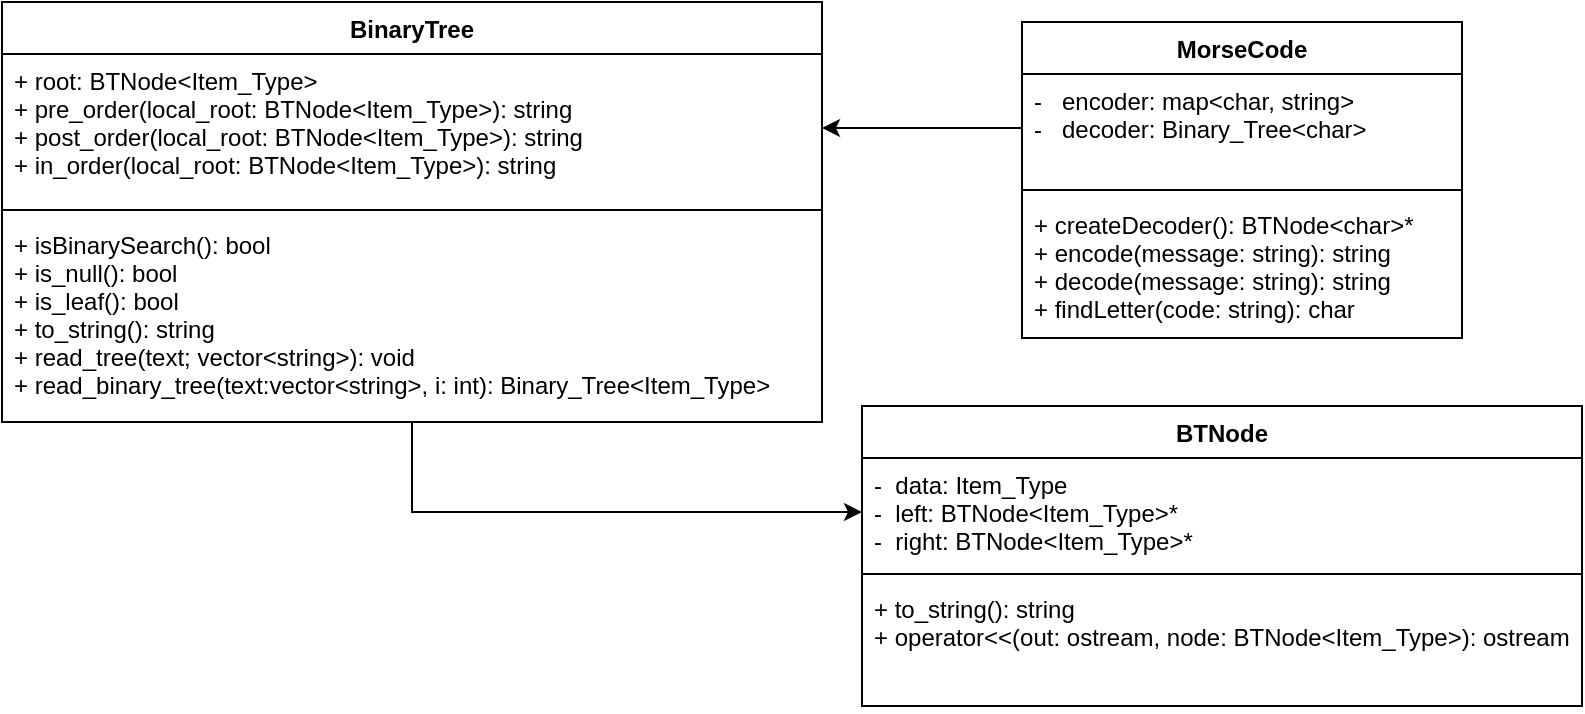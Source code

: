 <mxfile version="10.9.8" type="github"><diagram id="LvxoSfqAf_OF_vK_Qj2q" name="Page-1"><mxGraphModel dx="916" dy="549" grid="1" gridSize="10" guides="1" tooltips="1" connect="1" arrows="1" fold="1" page="1" pageScale="1" pageWidth="850" pageHeight="1100" math="0" shadow="0"><root><mxCell id="0"/><mxCell id="1" parent="0"/><mxCell id="q8BblVYlXvFASIdve6lT-19" style="edgeStyle=orthogonalEdgeStyle;rounded=0;orthogonalLoop=1;jettySize=auto;html=1;entryX=0;entryY=0.5;entryDx=0;entryDy=0;" parent="1" source="q8BblVYlXvFASIdve6lT-5" target="q8BblVYlXvFASIdve6lT-10" edge="1"><mxGeometry relative="1" as="geometry"/></mxCell><mxCell id="q8BblVYlXvFASIdve6lT-5" value="BinaryTree" style="swimlane;fontStyle=1;align=center;verticalAlign=top;childLayout=stackLayout;horizontal=1;startSize=26;horizontalStack=0;resizeParent=1;resizeParentMax=0;resizeLast=0;collapsible=1;marginBottom=0;" parent="1" vertex="1"><mxGeometry x="30" y="148" width="410" height="210" as="geometry"/></mxCell><mxCell id="q8BblVYlXvFASIdve6lT-6" value="+ root: BTNode&lt;Item_Type&gt;&#10;+ pre_order(local_root: BTNode&lt;Item_Type&gt;): string&#10;+ post_order(local_root: BTNode&lt;Item_Type&gt;): string&#10;+ in_order(local_root: BTNode&lt;Item_Type&gt;): string&#10;" style="text;strokeColor=none;fillColor=none;align=left;verticalAlign=top;spacingLeft=4;spacingRight=4;overflow=hidden;rotatable=0;points=[[0,0.5],[1,0.5]];portConstraint=eastwest;" parent="q8BblVYlXvFASIdve6lT-5" vertex="1"><mxGeometry y="26" width="410" height="74" as="geometry"/></mxCell><mxCell id="q8BblVYlXvFASIdve6lT-7" value="" style="line;strokeWidth=1;fillColor=none;align=left;verticalAlign=middle;spacingTop=-1;spacingLeft=3;spacingRight=3;rotatable=0;labelPosition=right;points=[];portConstraint=eastwest;" parent="q8BblVYlXvFASIdve6lT-5" vertex="1"><mxGeometry y="100" width="410" height="8" as="geometry"/></mxCell><mxCell id="q8BblVYlXvFASIdve6lT-8" value="+ isBinarySearch(): bool&#10;+ is_null(): bool&#10;+ is_leaf(): bool&#10;+ to_string(): string&#10;+ read_tree(text; vector&lt;string&gt;): void&#10;+ read_binary_tree(text:vector&lt;string&gt;, i: int): Binary_Tree&lt;Item_Type&gt; " style="text;strokeColor=none;fillColor=none;align=left;verticalAlign=top;spacingLeft=4;spacingRight=4;overflow=hidden;rotatable=0;points=[[0,0.5],[1,0.5]];portConstraint=eastwest;" parent="q8BblVYlXvFASIdve6lT-5" vertex="1"><mxGeometry y="108" width="410" height="102" as="geometry"/></mxCell><mxCell id="q8BblVYlXvFASIdve6lT-9" value="BTNode" style="swimlane;fontStyle=1;align=center;verticalAlign=top;childLayout=stackLayout;horizontal=1;startSize=26;horizontalStack=0;resizeParent=1;resizeParentMax=0;resizeLast=0;collapsible=1;marginBottom=0;" parent="1" vertex="1"><mxGeometry x="460" y="350" width="360" height="150" as="geometry"/></mxCell><mxCell id="q8BblVYlXvFASIdve6lT-10" value="-  data: Item_Type &#10;-  left: BTNode&lt;Item_Type&gt;* &#10;-  right: BTNode&lt;Item_Type&gt;* " style="text;strokeColor=none;fillColor=none;align=left;verticalAlign=top;spacingLeft=4;spacingRight=4;overflow=hidden;rotatable=0;points=[[0,0.5],[1,0.5]];portConstraint=eastwest;" parent="q8BblVYlXvFASIdve6lT-9" vertex="1"><mxGeometry y="26" width="360" height="54" as="geometry"/></mxCell><mxCell id="q8BblVYlXvFASIdve6lT-11" value="" style="line;strokeWidth=1;fillColor=none;align=left;verticalAlign=middle;spacingTop=-1;spacingLeft=3;spacingRight=3;rotatable=0;labelPosition=right;points=[];portConstraint=eastwest;" parent="q8BblVYlXvFASIdve6lT-9" vertex="1"><mxGeometry y="80" width="360" height="8" as="geometry"/></mxCell><mxCell id="q8BblVYlXvFASIdve6lT-12" value="+ to_string(): string&#10;+ operator&lt;&lt;(out: ostream, node: BTNode&lt;Item_Type&gt;): ostream " style="text;strokeColor=none;fillColor=none;align=left;verticalAlign=top;spacingLeft=4;spacingRight=4;overflow=hidden;rotatable=0;points=[[0,0.5],[1,0.5]];portConstraint=eastwest;" parent="q8BblVYlXvFASIdve6lT-9" vertex="1"><mxGeometry y="88" width="360" height="62" as="geometry"/></mxCell><mxCell id="q8BblVYlXvFASIdve6lT-13" value="MorseCode" style="swimlane;fontStyle=1;align=center;verticalAlign=top;childLayout=stackLayout;horizontal=1;startSize=26;horizontalStack=0;resizeParent=1;resizeParentMax=0;resizeLast=0;collapsible=1;marginBottom=0;" parent="1" vertex="1"><mxGeometry x="540" y="158" width="220" height="158" as="geometry"/></mxCell><mxCell id="q8BblVYlXvFASIdve6lT-14" value="-   encoder: map&lt;char, string&gt; &#10;-   decoder: Binary_Tree&lt;char&gt; " style="text;strokeColor=none;fillColor=none;align=left;verticalAlign=top;spacingLeft=4;spacingRight=4;overflow=hidden;rotatable=0;points=[[0,0.5],[1,0.5]];portConstraint=eastwest;" parent="q8BblVYlXvFASIdve6lT-13" vertex="1"><mxGeometry y="26" width="220" height="54" as="geometry"/></mxCell><mxCell id="q8BblVYlXvFASIdve6lT-15" value="" style="line;strokeWidth=1;fillColor=none;align=left;verticalAlign=middle;spacingTop=-1;spacingLeft=3;spacingRight=3;rotatable=0;labelPosition=right;points=[];portConstraint=eastwest;" parent="q8BblVYlXvFASIdve6lT-13" vertex="1"><mxGeometry y="80" width="220" height="8" as="geometry"/></mxCell><mxCell id="q8BblVYlXvFASIdve6lT-16" value="+ createDecoder(): BTNode&lt;char&gt;*&#10;+ encode(message: string): string&#10;+ decode(message: string): string&#10;+ findLetter(code: string): char" style="text;strokeColor=none;fillColor=none;align=left;verticalAlign=top;spacingLeft=4;spacingRight=4;overflow=hidden;rotatable=0;points=[[0,0.5],[1,0.5]];portConstraint=eastwest;" parent="q8BblVYlXvFASIdve6lT-13" vertex="1"><mxGeometry y="88" width="220" height="70" as="geometry"/></mxCell><mxCell id="q8BblVYlXvFASIdve6lT-17" style="edgeStyle=orthogonalEdgeStyle;rounded=0;orthogonalLoop=1;jettySize=auto;html=1;exitX=0;exitY=0.5;exitDx=0;exitDy=0;entryX=1;entryY=0.5;entryDx=0;entryDy=0;" parent="1" source="q8BblVYlXvFASIdve6lT-14" target="q8BblVYlXvFASIdve6lT-6" edge="1"><mxGeometry relative="1" as="geometry"/></mxCell></root></mxGraphModel></diagram></mxfile>